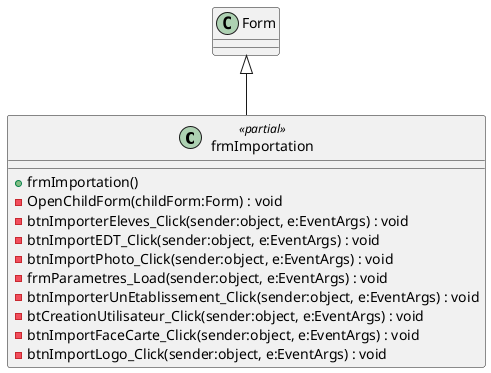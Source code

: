 @startuml
class frmImportation <<partial>> {
    + frmImportation()
    - OpenChildForm(childForm:Form) : void
    - btnImporterEleves_Click(sender:object, e:EventArgs) : void
    - btnImportEDT_Click(sender:object, e:EventArgs) : void
    - btnImportPhoto_Click(sender:object, e:EventArgs) : void
    - frmParametres_Load(sender:object, e:EventArgs) : void
    - btnImporterUnEtablissement_Click(sender:object, e:EventArgs) : void
    - btCreationUtilisateur_Click(sender:object, e:EventArgs) : void
    - btnImportFaceCarte_Click(sender:object, e:EventArgs) : void
    - btnImportLogo_Click(sender:object, e:EventArgs) : void
}
Form <|-- frmImportation
@enduml
